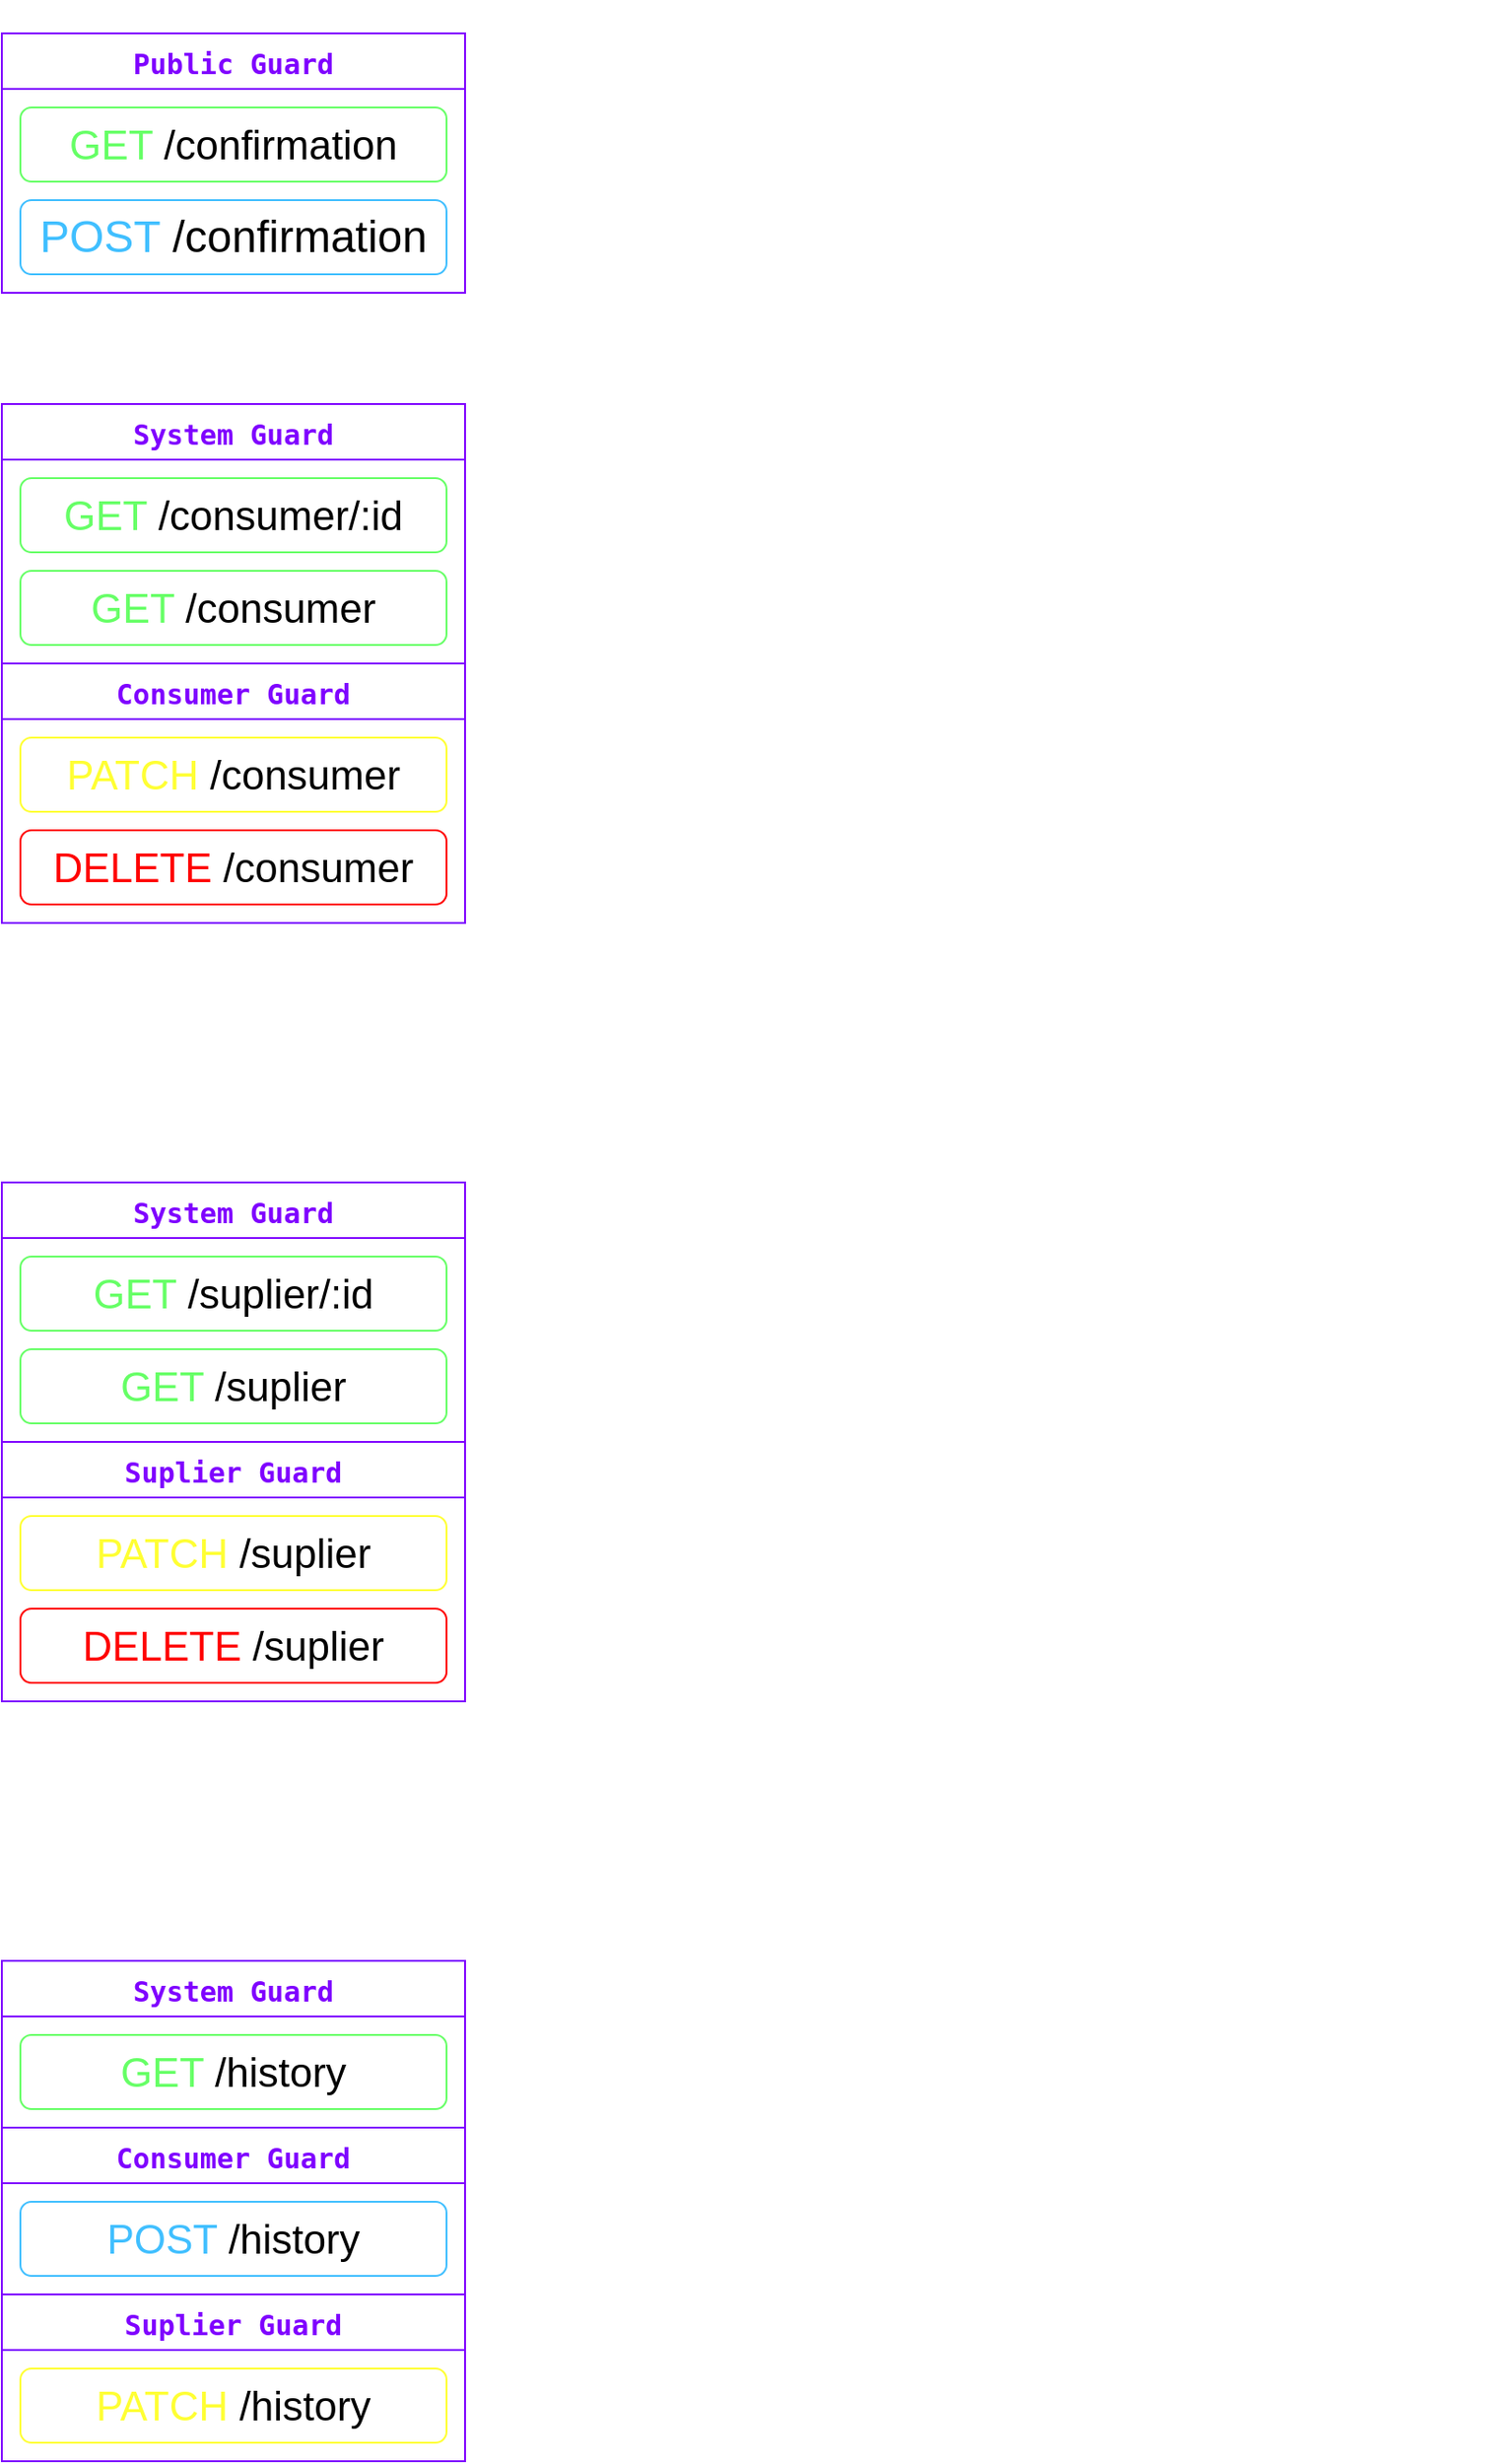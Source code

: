 <mxfile>
    <diagram id="P8h_B9r7mgU8A__mtsBJ" name="Page-1">
        <mxGraphModel dx="1072" dy="814" grid="1" gridSize="10" guides="1" tooltips="1" connect="1" arrows="1" fold="1" page="1" pageScale="1" pageWidth="850" pageHeight="1100" math="0" shadow="0">
            <root>
                <mxCell id="0"/>
                <mxCell id="1" parent="0"/>
                <mxCell id="5" value="&lt;font style=&quot;font-size: 22px;&quot;&gt;&lt;font style=&quot;font-size: 22px;&quot; color=&quot;#66ff66&quot;&gt;GET&lt;/font&gt; /consumer&lt;/font&gt;" style="rounded=1;whiteSpace=wrap;html=1;fontSize=24;strokeColor=#66FF66;" parent="1" vertex="1">
                    <mxGeometry x="60" y="330" width="230" height="40" as="geometry"/>
                </mxCell>
                <mxCell id="7" value="&lt;font style=&quot;font-size: 22px;&quot;&gt;&lt;font style=&quot;font-size: 22px;&quot; color=&quot;#ffff33&quot;&gt;PATCH&lt;/font&gt; /consumer&lt;/font&gt;" style="rounded=1;whiteSpace=wrap;html=1;fontSize=24;strokeColor=#FFFF33;" parent="1" vertex="1">
                    <mxGeometry x="60" y="420" width="230" height="40" as="geometry"/>
                </mxCell>
                <mxCell id="8" value="&lt;font style=&quot;font-size: 22px;&quot;&gt;&lt;font style=&quot;font-size: 22px;&quot; color=&quot;#ff0000&quot;&gt;DELETE&lt;/font&gt;&amp;nbsp;/consumer&lt;/font&gt;" style="rounded=1;whiteSpace=wrap;html=1;fontSize=24;strokeColor=#FF0000;" parent="1" vertex="1">
                    <mxGeometry x="60" y="470" width="230" height="40" as="geometry"/>
                </mxCell>
                <mxCell id="9" value="&lt;pre style=&quot;line-height: 60%;&quot;&gt;&lt;span style=&quot;font-size: 15px;&quot;&gt;&lt;font color=&quot;#7f00ff&quot;&gt;System Guard&lt;/font&gt;&lt;/span&gt;&lt;/pre&gt;" style="swimlane;whiteSpace=wrap;html=1;strokeColor=#7F00FF;fontSize=24;fontColor=#FF0000;startSize=30;" parent="1" vertex="1" collapsed="1">
                    <mxGeometry x="50" y="240" width="250" height="140" as="geometry">
                        <mxRectangle x="320" y="310" width="200" height="200" as="alternateBounds"/>
                    </mxGeometry>
                </mxCell>
                <mxCell id="11" value="&lt;pre style=&quot;line-height: 60%;&quot;&gt;&lt;span style=&quot;font-size: 15px;&quot;&gt;&lt;font color=&quot;#7f00ff&quot;&gt;Consumer Guard&lt;/font&gt;&lt;/span&gt;&lt;/pre&gt;" style="swimlane;whiteSpace=wrap;html=1;strokeColor=#7F00FF;fontSize=24;fontColor=#FF0000;startSize=30;" parent="1" vertex="1" collapsed="1">
                    <mxGeometry x="50" y="380" width="250" height="140" as="geometry">
                        <mxRectangle x="320" y="310" width="200" height="200" as="alternateBounds"/>
                    </mxGeometry>
                </mxCell>
                <mxCell id="19" value="&lt;font style=&quot;font-size: 22px;&quot;&gt;&lt;font style=&quot;font-size: 22px;&quot; color=&quot;#66ff66&quot;&gt;GET&lt;/font&gt; /suplier&lt;/font&gt;" style="rounded=1;whiteSpace=wrap;html=1;fontSize=24;strokeColor=#66FF66;" parent="1" vertex="1">
                    <mxGeometry x="60" y="750" width="230" height="40" as="geometry"/>
                </mxCell>
                <mxCell id="21" value="&lt;font style=&quot;font-size: 22px;&quot;&gt;&lt;font style=&quot;font-size: 22px;&quot; color=&quot;#ffff33&quot;&gt;PATCH&lt;/font&gt; /suplier&lt;/font&gt;" style="rounded=1;whiteSpace=wrap;html=1;fontSize=24;strokeColor=#FFFF33;" parent="1" vertex="1">
                    <mxGeometry x="60" y="840" width="230" height="40" as="geometry"/>
                </mxCell>
                <mxCell id="22" value="&lt;font style=&quot;font-size: 22px;&quot;&gt;&lt;font style=&quot;font-size: 22px;&quot; color=&quot;#ff0000&quot;&gt;DELETE&lt;/font&gt;&amp;nbsp;/suplier&lt;/font&gt;" style="rounded=1;whiteSpace=wrap;html=1;fontSize=24;strokeColor=#FF0000;" parent="1" vertex="1">
                    <mxGeometry x="60" y="890" width="230" height="40" as="geometry"/>
                </mxCell>
                <mxCell id="23" value="&lt;pre style=&quot;line-height: 60%;&quot;&gt;&lt;span style=&quot;font-size: 15px;&quot;&gt;&lt;font color=&quot;#7f00ff&quot;&gt;System Guard&lt;/font&gt;&lt;/span&gt;&lt;/pre&gt;" style="swimlane;whiteSpace=wrap;html=1;strokeColor=#7F00FF;fontSize=24;fontColor=#FF0000;startSize=30;" parent="1" vertex="1" collapsed="1">
                    <mxGeometry x="50" y="660" width="250" height="140" as="geometry">
                        <mxRectangle x="320" y="310" width="200" height="200" as="alternateBounds"/>
                    </mxGeometry>
                </mxCell>
                <mxCell id="25" value="&lt;pre style=&quot;line-height: 60%;&quot;&gt;&lt;span style=&quot;font-size: 15px;&quot;&gt;&lt;font color=&quot;#7f00ff&quot;&gt;Suplier Guard&lt;/font&gt;&lt;/span&gt;&lt;/pre&gt;" style="swimlane;whiteSpace=wrap;html=1;strokeColor=#7F00FF;fontSize=24;fontColor=#FF0000;startSize=30;" parent="1" vertex="1" collapsed="1">
                    <mxGeometry x="50" y="800" width="250" height="140" as="geometry">
                        <mxRectangle x="320" y="310" width="200" height="200" as="alternateBounds"/>
                    </mxGeometry>
                </mxCell>
                <mxCell id="26" value="&lt;font style=&quot;font-size: 22px;&quot;&gt;&lt;font style=&quot;font-size: 22px;&quot; color=&quot;#66ff66&quot;&gt;GET&lt;/font&gt; /history&lt;/font&gt;" style="rounded=1;whiteSpace=wrap;html=1;fontSize=24;strokeColor=#66FF66;" parent="1" vertex="1">
                    <mxGeometry x="60" y="1120" width="230" height="40" as="geometry"/>
                </mxCell>
                <mxCell id="27" value="&lt;font style=&quot;font-size: 22px;&quot;&gt;&lt;font style=&quot;font-size: 22px;&quot; color=&quot;#40bfff&quot;&gt;POST&lt;/font&gt; /history&lt;/font&gt;" style="rounded=1;whiteSpace=wrap;html=1;fontSize=24;strokeColor=#40BFFF;" parent="1" vertex="1">
                    <mxGeometry x="60" y="1210" width="230" height="40" as="geometry"/>
                </mxCell>
                <mxCell id="28" value="&lt;font style=&quot;font-size: 22px;&quot;&gt;&lt;font style=&quot;font-size: 22px;&quot; color=&quot;#ffff33&quot;&gt;PATCH&lt;/font&gt; /history&lt;/font&gt;" style="rounded=1;whiteSpace=wrap;html=1;fontSize=24;strokeColor=#FFFF33;" parent="1" vertex="1">
                    <mxGeometry x="60" y="1300" width="230" height="40" as="geometry"/>
                </mxCell>
                <mxCell id="30" value="&lt;pre style=&quot;line-height: 60%;&quot;&gt;&lt;span style=&quot;font-size: 15px;&quot;&gt;&lt;font color=&quot;#7f00ff&quot;&gt;System Guard&lt;/font&gt;&lt;/span&gt;&lt;/pre&gt;" style="swimlane;whiteSpace=wrap;html=1;strokeColor=#7F00FF;fontSize=24;fontColor=#FF0000;startSize=30;" parent="1" vertex="1" collapsed="1">
                    <mxGeometry x="50" y="1080" width="250" height="90" as="geometry">
                        <mxRectangle x="320" y="310" width="200" height="200" as="alternateBounds"/>
                    </mxGeometry>
                </mxCell>
                <mxCell id="32" value="&lt;pre style=&quot;line-height: 60%;&quot;&gt;&lt;span style=&quot;font-size: 15px;&quot;&gt;&lt;font color=&quot;#7f00ff&quot;&gt;Suplier Guard&lt;/font&gt;&lt;/span&gt;&lt;/pre&gt;" style="swimlane;whiteSpace=wrap;html=1;strokeColor=#7F00FF;fontSize=24;fontColor=#FF0000;startSize=30;" parent="1" vertex="1" collapsed="1">
                    <mxGeometry x="50" y="1260" width="250" height="90" as="geometry">
                        <mxRectangle x="320" y="310" width="200" height="200" as="alternateBounds"/>
                    </mxGeometry>
                </mxCell>
                <mxCell id="33" value="&lt;font style=&quot;font-size: 22px;&quot;&gt;&lt;font style=&quot;font-size: 22px;&quot; color=&quot;#66ff66&quot;&gt;GET&lt;/font&gt; /confirmation&lt;/font&gt;" style="rounded=1;whiteSpace=wrap;html=1;fontSize=24;strokeColor=#66FF66;" parent="1" vertex="1">
                    <mxGeometry x="60" y="80" width="230" height="40" as="geometry"/>
                </mxCell>
                <mxCell id="34" value="&lt;font color=&quot;#40bfff&quot;&gt;POST&lt;/font&gt; /confirmation" style="rounded=1;whiteSpace=wrap;html=1;fontSize=24;strokeColor=#40BFFF;" parent="1" vertex="1">
                    <mxGeometry x="60" y="130" width="230" height="40" as="geometry"/>
                </mxCell>
                <mxCell id="37" value="&lt;pre style=&quot;line-height: 60%;&quot;&gt;&lt;span style=&quot;font-size: 15px;&quot;&gt;&lt;font color=&quot;#7f00ff&quot;&gt;Public Guard&lt;/font&gt;&lt;/span&gt;&lt;/pre&gt;" style="swimlane;whiteSpace=wrap;html=1;strokeColor=#7F00FF;fontSize=24;fontColor=#FF0000;startSize=30;" parent="1" vertex="1" collapsed="1">
                    <mxGeometry x="50" y="40" width="250" height="140" as="geometry">
                        <mxRectangle x="320" y="310" width="200" height="200" as="alternateBounds"/>
                    </mxGeometry>
                </mxCell>
                <mxCell id="40" value="&lt;font color=&quot;#ffffff&quot;&gt;Confirmação se o codigo está correto. Caso sim, criará o user.&lt;br&gt;(faz o hash e compara no banco)&lt;br&gt;&lt;/font&gt;" style="text;html=1;fontSize=18;fontStyle=1;verticalAlign=middle;align=center;labelBackgroundColor=none;fillColor=none;" parent="1" vertex="1">
                    <mxGeometry x="410" y="70" width="330" height="40" as="geometry"/>
                </mxCell>
                <mxCell id="41" value="&lt;font color=&quot;#ffffff&quot;&gt;Usado pela API apos o POST de user (Consumer/Suplier).&lt;br&gt;Guardará o mock do user, gerar e salvar um codigo hashado &lt;br&gt;em Argon2 e tbm vai ser resposvel por mandar &lt;br&gt;o email com o codigo&lt;br&gt;&lt;/font&gt;" style="text;html=1;fontSize=18;fontStyle=1;verticalAlign=middle;align=center;labelBackgroundColor=none;fillColor=none;" parent="1" vertex="1">
                    <mxGeometry x="290" y="110" width="560" height="110" as="geometry"/>
                </mxCell>
                <mxCell id="43" value="&lt;font style=&quot;font-size: 22px;&quot;&gt;&lt;font style=&quot;font-size: 22px;&quot; color=&quot;#66ff66&quot;&gt;GET&lt;/font&gt; /consumer/:id&lt;/font&gt;" style="rounded=1;whiteSpace=wrap;html=1;fontSize=24;strokeColor=#66FF66;" parent="1" vertex="1">
                    <mxGeometry x="60" y="280" width="230" height="40" as="geometry"/>
                </mxCell>
                <mxCell id="44" value="Getters, contará com filtros paginações etc" style="text;strokeColor=none;fillColor=none;html=1;fontSize=22;fontStyle=1;verticalAlign=middle;align=center;labelBackgroundColor=none;fontColor=#FFFFFF;" parent="1" vertex="1">
                    <mxGeometry x="525" y="300" width="100" height="40" as="geometry"/>
                </mxCell>
                <mxCell id="46" value="..." style="text;strokeColor=none;fillColor=none;html=1;fontSize=24;fontStyle=1;verticalAlign=middle;align=center;labelBackgroundColor=none;fontColor=#FFFFFF;" parent="1" vertex="1">
                    <mxGeometry x="310" y="450" width="100" height="40" as="geometry"/>
                </mxCell>
                <mxCell id="47" value="&lt;font style=&quot;font-size: 22px;&quot;&gt;&lt;font style=&quot;font-size: 22px;&quot; color=&quot;#66ff66&quot;&gt;GET&lt;/font&gt; /suplier/:id&lt;/font&gt;" style="rounded=1;whiteSpace=wrap;html=1;fontSize=24;strokeColor=#66FF66;" parent="1" vertex="1">
                    <mxGeometry x="60" y="700" width="230" height="40" as="geometry"/>
                </mxCell>
                <mxCell id="48" value="Getters, contará com filtros paginações etc" style="text;strokeColor=none;fillColor=none;html=1;fontSize=22;fontStyle=1;verticalAlign=middle;align=center;labelBackgroundColor=none;fontColor=#FFFFFF;" parent="1" vertex="1">
                    <mxGeometry x="520" y="720" width="100" height="40" as="geometry"/>
                </mxCell>
                <mxCell id="51" value="..." style="text;strokeColor=none;fillColor=none;html=1;fontSize=24;fontStyle=1;verticalAlign=middle;align=center;labelBackgroundColor=none;fontColor=#FFFFFF;" parent="1" vertex="1">
                    <mxGeometry x="300" y="960" width="100" height="40" as="geometry"/>
                </mxCell>
                <mxCell id="52" value="GET, qualquer do sistema pode pegar&lt;br&gt;(Consumer/Suplier)&lt;br&gt;Desde que seja deles de fato" style="text;strokeColor=none;fillColor=none;html=1;fontSize=22;fontStyle=1;verticalAlign=middle;align=center;labelBackgroundColor=none;fontColor=#FFFFFF;" parent="1" vertex="1">
                    <mxGeometry x="525" y="1120" width="100" height="40" as="geometry"/>
                </mxCell>
                <mxCell id="53" value="Uma &quot;compra&quot; só pode ser requisitada&lt;br&gt;pelo Consumer" style="text;strokeColor=none;fillColor=none;html=1;fontSize=22;fontStyle=1;verticalAlign=middle;align=center;labelBackgroundColor=none;fontColor=#FFFFFF;" parent="1" vertex="1">
                    <mxGeometry x="520" y="1220" width="100" height="40" as="geometry"/>
                </mxCell>
                <mxCell id="55" value="O pedido so pode ser atualizado&lt;br&gt;pelo Suplier" style="text;strokeColor=none;fillColor=none;html=1;fontSize=22;fontStyle=1;verticalAlign=middle;align=center;labelBackgroundColor=none;fontColor=#FFFFFF;" parent="1" vertex="1">
                    <mxGeometry x="525" y="1300" width="100" height="40" as="geometry"/>
                </mxCell>
                <mxCell id="57" value="&lt;pre style=&quot;line-height: 60%;&quot;&gt;&lt;span style=&quot;font-size: 15px;&quot;&gt;&lt;font color=&quot;#7f00ff&quot;&gt;Consumer Guard&lt;/font&gt;&lt;/span&gt;&lt;/pre&gt;" style="swimlane;whiteSpace=wrap;html=1;strokeColor=#7F00FF;fontSize=24;fontColor=#FF0000;startSize=30;" parent="1" vertex="1" collapsed="1">
                    <mxGeometry x="50" y="1170" width="250" height="90" as="geometry">
                        <mxRectangle x="320" y="310" width="200" height="200" as="alternateBounds"/>
                    </mxGeometry>
                </mxCell>
            </root>
        </mxGraphModel>
    </diagram>
</mxfile>